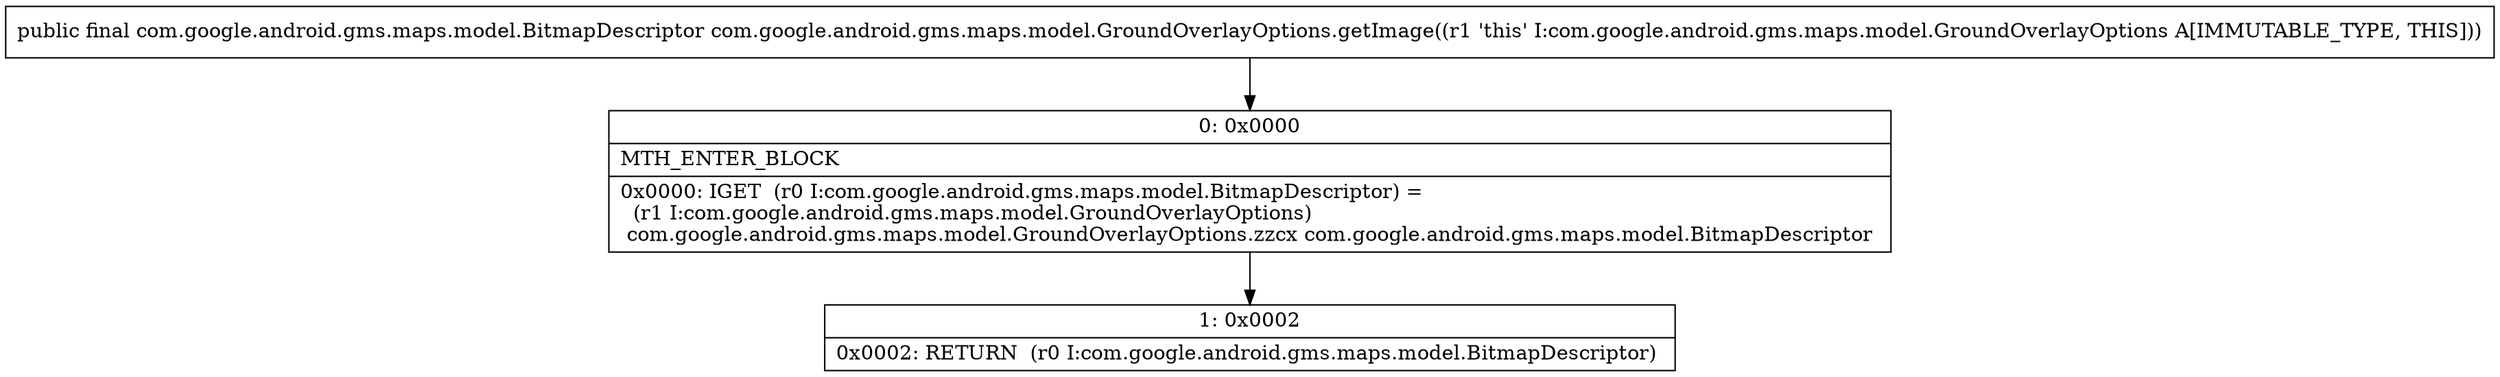 digraph "CFG forcom.google.android.gms.maps.model.GroundOverlayOptions.getImage()Lcom\/google\/android\/gms\/maps\/model\/BitmapDescriptor;" {
Node_0 [shape=record,label="{0\:\ 0x0000|MTH_ENTER_BLOCK\l|0x0000: IGET  (r0 I:com.google.android.gms.maps.model.BitmapDescriptor) = \l  (r1 I:com.google.android.gms.maps.model.GroundOverlayOptions)\l com.google.android.gms.maps.model.GroundOverlayOptions.zzcx com.google.android.gms.maps.model.BitmapDescriptor \l}"];
Node_1 [shape=record,label="{1\:\ 0x0002|0x0002: RETURN  (r0 I:com.google.android.gms.maps.model.BitmapDescriptor) \l}"];
MethodNode[shape=record,label="{public final com.google.android.gms.maps.model.BitmapDescriptor com.google.android.gms.maps.model.GroundOverlayOptions.getImage((r1 'this' I:com.google.android.gms.maps.model.GroundOverlayOptions A[IMMUTABLE_TYPE, THIS])) }"];
MethodNode -> Node_0;
Node_0 -> Node_1;
}


